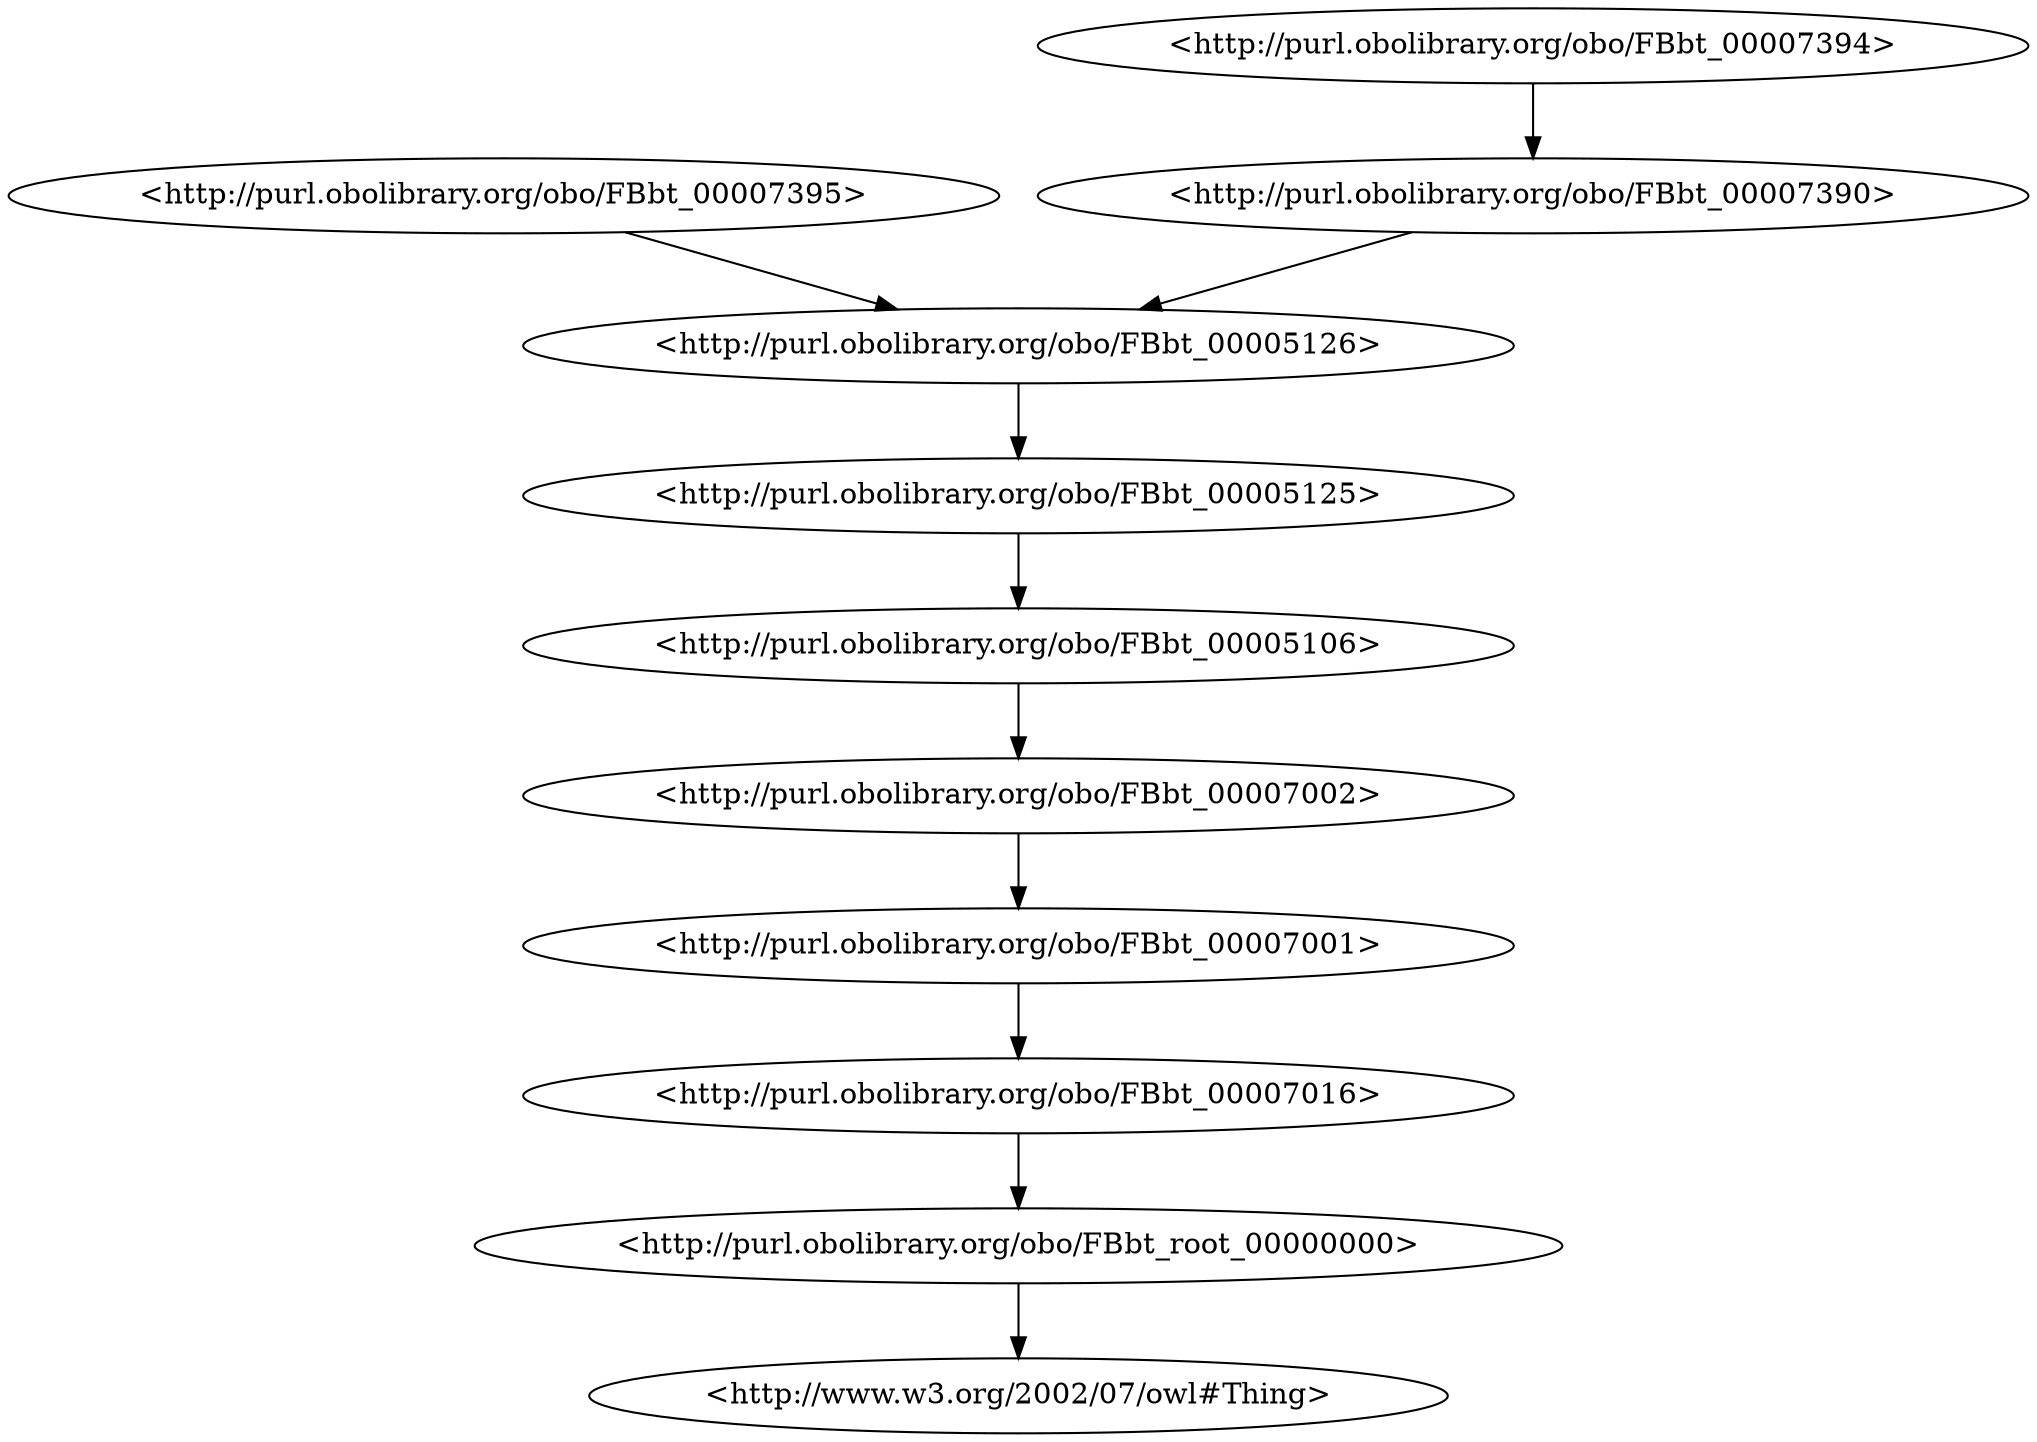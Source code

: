 digraph Taxonomy {
  "<http://purl.obolibrary.org/obo/FBbt_00007395>" -> "<http://purl.obolibrary.org/obo/FBbt_00005126>";
  "<http://purl.obolibrary.org/obo/FBbt_00007390>" -> "<http://purl.obolibrary.org/obo/FBbt_00005126>";
  "<http://purl.obolibrary.org/obo/FBbt_00007394>" -> "<http://purl.obolibrary.org/obo/FBbt_00007390>";
  "<http://purl.obolibrary.org/obo/FBbt_00007016>" -> "<http://purl.obolibrary.org/obo/FBbt_root_00000000>";
  "<http://purl.obolibrary.org/obo/FBbt_00007002>" -> "<http://purl.obolibrary.org/obo/FBbt_00007001>";
  "<http://purl.obolibrary.org/obo/FBbt_root_00000000>" -> "<http://www.w3.org/2002/07/owl#Thing>";
  "<http://purl.obolibrary.org/obo/FBbt_00007001>" -> "<http://purl.obolibrary.org/obo/FBbt_00007016>";
  "<http://purl.obolibrary.org/obo/FBbt_00005126>" -> "<http://purl.obolibrary.org/obo/FBbt_00005125>";
  "<http://purl.obolibrary.org/obo/FBbt_00005125>" -> "<http://purl.obolibrary.org/obo/FBbt_00005106>";
  "<http://purl.obolibrary.org/obo/FBbt_00005106>" -> "<http://purl.obolibrary.org/obo/FBbt_00007002>";
}
